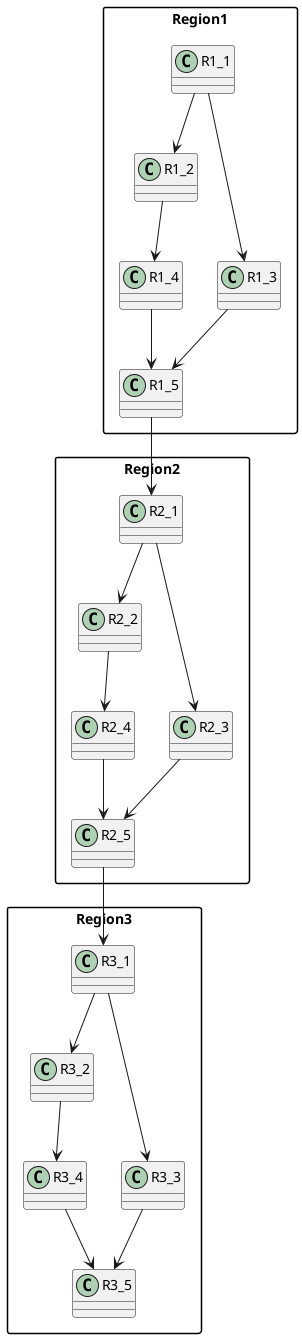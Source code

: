 @startuml map
skinparam packageStyle rectangle

package "Region1" {
  class R1_1
  class R1_2
  class R1_3
  class R1_4
  class R1_5
}

package "Region2" {
  class R2_1
  class R2_2
  class R2_3
  class R2_4
  class R2_5
}

package "Region3" {
  class R3_1
  class R3_2
  class R3_3
  class R3_4
  class R3_5
}

' Region1 internal connections
R1_1 --> R1_2
R1_1 --> R1_3
R1_2 --> R1_4
R1_3 --> R1_5
R1_4 --> R1_5

' Region1 → Region2
R1_5 --> R2_1

' Region2 internal connections
R2_1 --> R2_2
R2_1 --> R2_3
R2_2 --> R2_4
R2_3 --> R2_5
R2_4 --> R2_5

' Region2 → Region3
R2_5 --> R3_1

' Region3 internal connections
R3_1 --> R3_2
R3_1 --> R3_3
R3_2 --> R3_4
R3_3 --> R3_5
R3_4 --> R3_5
@enduml
